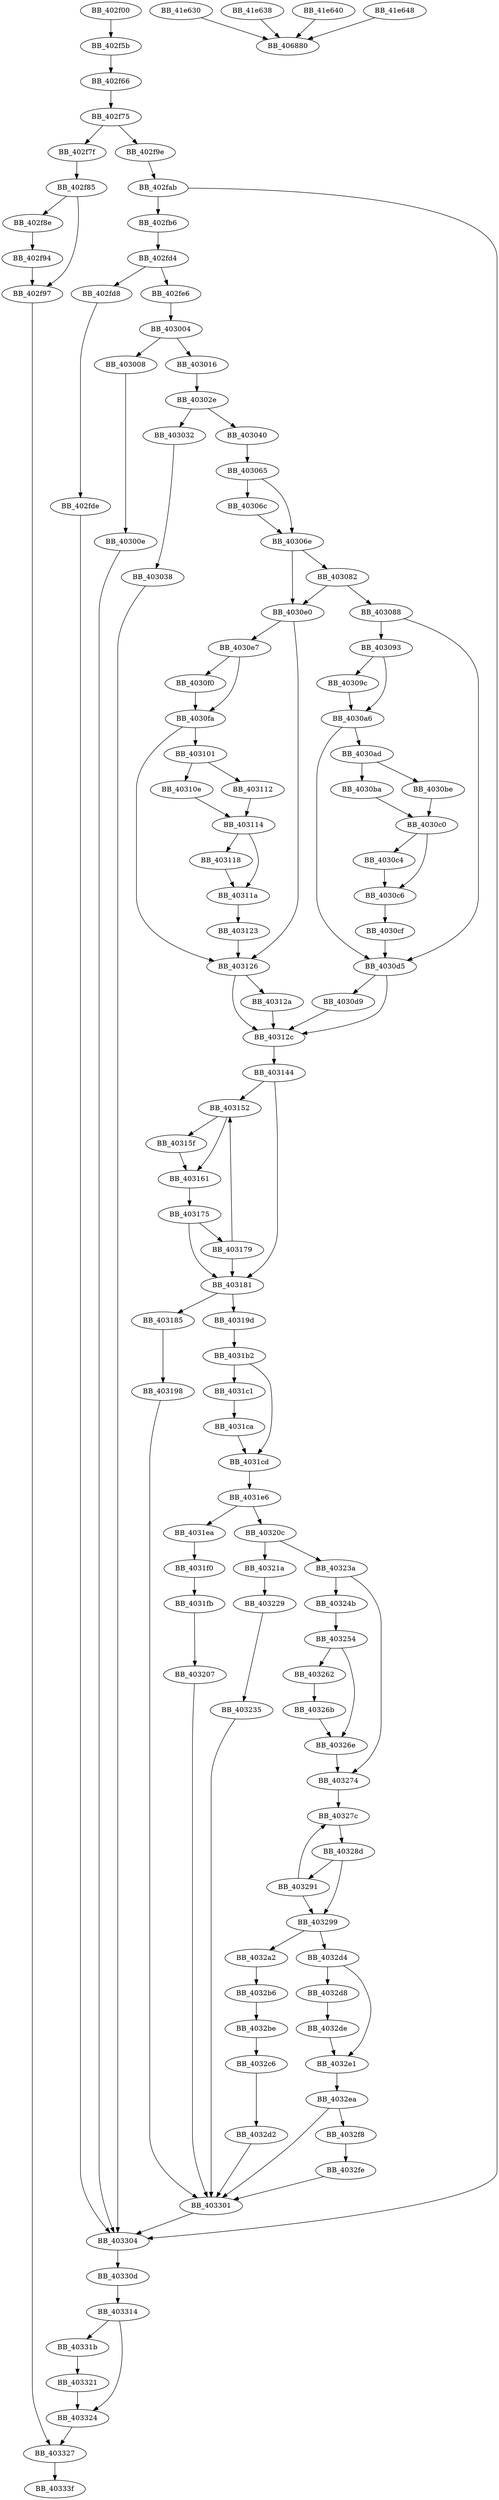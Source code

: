 DiGraph sub_402F00{
BB_402f00->BB_402f5b
BB_402f5b->BB_402f66
BB_402f66->BB_402f75
BB_402f75->BB_402f7f
BB_402f75->BB_402f9e
BB_402f7f->BB_402f85
BB_402f85->BB_402f8e
BB_402f85->BB_402f97
BB_402f8e->BB_402f94
BB_402f94->BB_402f97
BB_402f97->BB_403327
BB_402f9e->BB_402fab
BB_402fab->BB_402fb6
BB_402fab->BB_403304
BB_402fb6->BB_402fd4
BB_402fd4->BB_402fd8
BB_402fd4->BB_402fe6
BB_402fd8->BB_402fde
BB_402fde->BB_403304
BB_402fe6->BB_403004
BB_403004->BB_403008
BB_403004->BB_403016
BB_403008->BB_40300e
BB_40300e->BB_403304
BB_403016->BB_40302e
BB_40302e->BB_403032
BB_40302e->BB_403040
BB_403032->BB_403038
BB_403038->BB_403304
BB_403040->BB_403065
BB_403065->BB_40306c
BB_403065->BB_40306e
BB_40306c->BB_40306e
BB_40306e->BB_403082
BB_40306e->BB_4030e0
BB_403082->BB_403088
BB_403082->BB_4030e0
BB_403088->BB_403093
BB_403088->BB_4030d5
BB_403093->BB_40309c
BB_403093->BB_4030a6
BB_40309c->BB_4030a6
BB_4030a6->BB_4030ad
BB_4030a6->BB_4030d5
BB_4030ad->BB_4030ba
BB_4030ad->BB_4030be
BB_4030ba->BB_4030c0
BB_4030be->BB_4030c0
BB_4030c0->BB_4030c4
BB_4030c0->BB_4030c6
BB_4030c4->BB_4030c6
BB_4030c6->BB_4030cf
BB_4030cf->BB_4030d5
BB_4030d5->BB_4030d9
BB_4030d5->BB_40312c
BB_4030d9->BB_40312c
BB_4030e0->BB_4030e7
BB_4030e0->BB_403126
BB_4030e7->BB_4030f0
BB_4030e7->BB_4030fa
BB_4030f0->BB_4030fa
BB_4030fa->BB_403101
BB_4030fa->BB_403126
BB_403101->BB_40310e
BB_403101->BB_403112
BB_40310e->BB_403114
BB_403112->BB_403114
BB_403114->BB_403118
BB_403114->BB_40311a
BB_403118->BB_40311a
BB_40311a->BB_403123
BB_403123->BB_403126
BB_403126->BB_40312a
BB_403126->BB_40312c
BB_40312a->BB_40312c
BB_40312c->BB_403144
BB_403144->BB_403152
BB_403144->BB_403181
BB_403152->BB_40315f
BB_403152->BB_403161
BB_40315f->BB_403161
BB_403161->BB_403175
BB_403175->BB_403179
BB_403175->BB_403181
BB_403179->BB_403152
BB_403179->BB_403181
BB_403181->BB_403185
BB_403181->BB_40319d
BB_403185->BB_403198
BB_403198->BB_403301
BB_40319d->BB_4031b2
BB_4031b2->BB_4031c1
BB_4031b2->BB_4031cd
BB_4031c1->BB_4031ca
BB_4031ca->BB_4031cd
BB_4031cd->BB_4031e6
BB_4031e6->BB_4031ea
BB_4031e6->BB_40320c
BB_4031ea->BB_4031f0
BB_4031f0->BB_4031fb
BB_4031fb->BB_403207
BB_403207->BB_403301
BB_40320c->BB_40321a
BB_40320c->BB_40323a
BB_40321a->BB_403229
BB_403229->BB_403235
BB_403235->BB_403301
BB_40323a->BB_40324b
BB_40323a->BB_403274
BB_40324b->BB_403254
BB_403254->BB_403262
BB_403254->BB_40326e
BB_403262->BB_40326b
BB_40326b->BB_40326e
BB_40326e->BB_403274
BB_403274->BB_40327c
BB_40327c->BB_40328d
BB_40328d->BB_403291
BB_40328d->BB_403299
BB_403291->BB_40327c
BB_403291->BB_403299
BB_403299->BB_4032a2
BB_403299->BB_4032d4
BB_4032a2->BB_4032b6
BB_4032b6->BB_4032be
BB_4032be->BB_4032c6
BB_4032c6->BB_4032d2
BB_4032d2->BB_403301
BB_4032d4->BB_4032d8
BB_4032d4->BB_4032e1
BB_4032d8->BB_4032de
BB_4032de->BB_4032e1
BB_4032e1->BB_4032ea
BB_4032ea->BB_4032f8
BB_4032ea->BB_403301
BB_4032f8->BB_4032fe
BB_4032fe->BB_403301
BB_403301->BB_403304
BB_403304->BB_40330d
BB_40330d->BB_403314
BB_403314->BB_40331b
BB_403314->BB_403324
BB_40331b->BB_403321
BB_403321->BB_403324
BB_403324->BB_403327
BB_403327->BB_40333f
BB_41e630->BB_406880
BB_41e638->BB_406880
BB_41e640->BB_406880
BB_41e648->BB_406880
}

